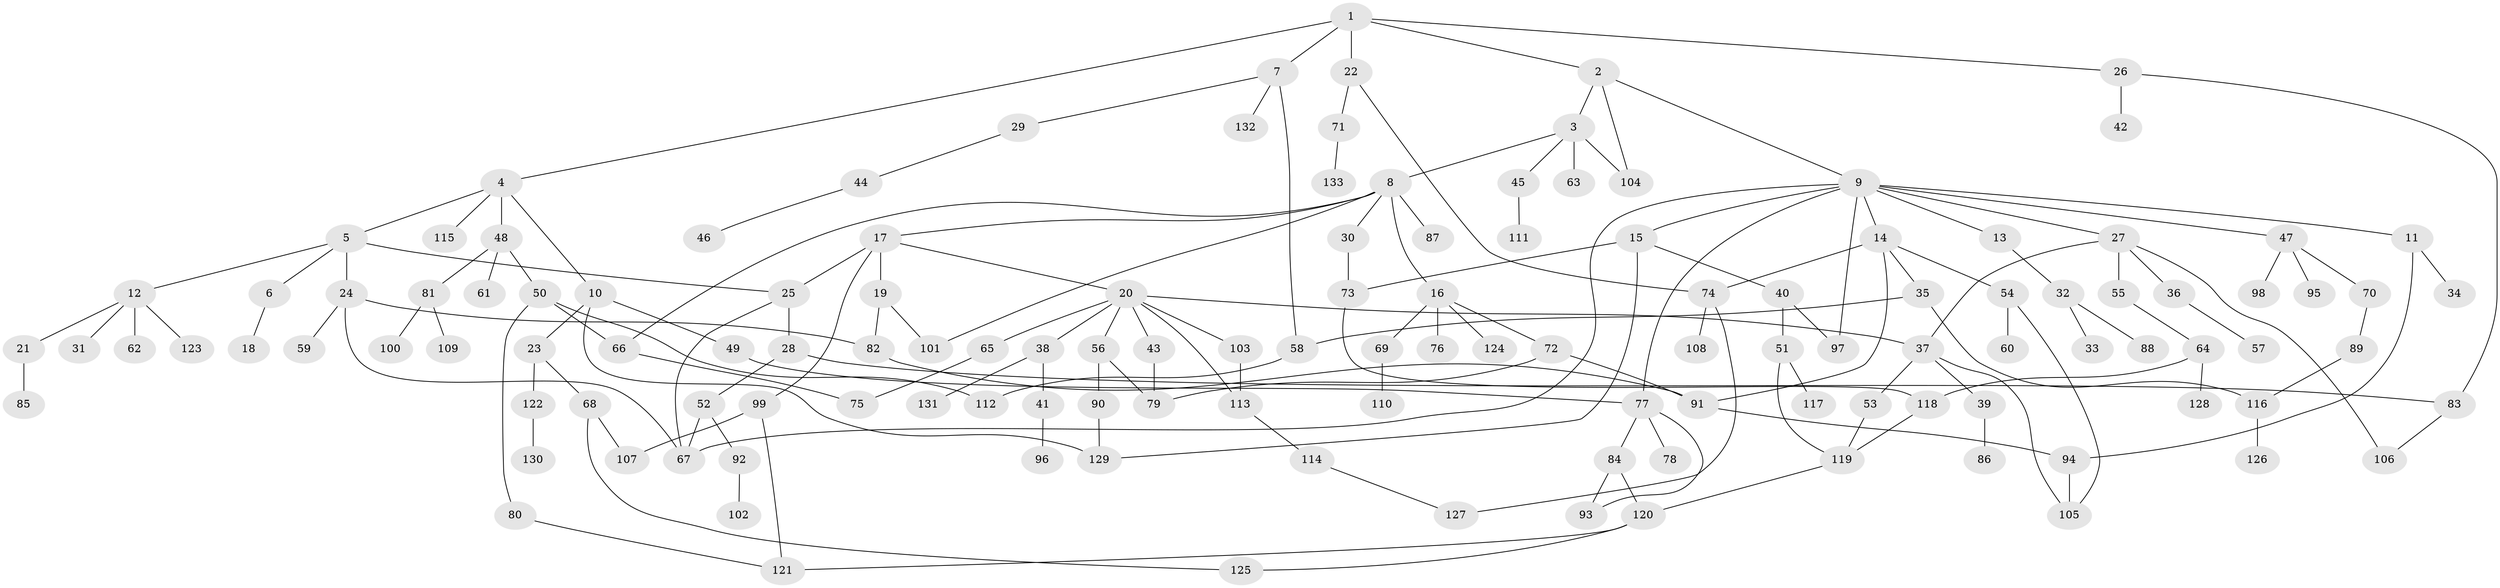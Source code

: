 // coarse degree distribution, {10: 0.025, 7: 0.05, 1: 0.275, 4: 0.1, 3: 0.2, 14: 0.025, 2: 0.2, 6: 0.1, 5: 0.025}
// Generated by graph-tools (version 1.1) at 2025/49/03/04/25 22:49:13]
// undirected, 133 vertices, 171 edges
graph export_dot {
  node [color=gray90,style=filled];
  1;
  2;
  3;
  4;
  5;
  6;
  7;
  8;
  9;
  10;
  11;
  12;
  13;
  14;
  15;
  16;
  17;
  18;
  19;
  20;
  21;
  22;
  23;
  24;
  25;
  26;
  27;
  28;
  29;
  30;
  31;
  32;
  33;
  34;
  35;
  36;
  37;
  38;
  39;
  40;
  41;
  42;
  43;
  44;
  45;
  46;
  47;
  48;
  49;
  50;
  51;
  52;
  53;
  54;
  55;
  56;
  57;
  58;
  59;
  60;
  61;
  62;
  63;
  64;
  65;
  66;
  67;
  68;
  69;
  70;
  71;
  72;
  73;
  74;
  75;
  76;
  77;
  78;
  79;
  80;
  81;
  82;
  83;
  84;
  85;
  86;
  87;
  88;
  89;
  90;
  91;
  92;
  93;
  94;
  95;
  96;
  97;
  98;
  99;
  100;
  101;
  102;
  103;
  104;
  105;
  106;
  107;
  108;
  109;
  110;
  111;
  112;
  113;
  114;
  115;
  116;
  117;
  118;
  119;
  120;
  121;
  122;
  123;
  124;
  125;
  126;
  127;
  128;
  129;
  130;
  131;
  132;
  133;
  1 -- 2;
  1 -- 4;
  1 -- 7;
  1 -- 22;
  1 -- 26;
  2 -- 3;
  2 -- 9;
  2 -- 104;
  3 -- 8;
  3 -- 45;
  3 -- 63;
  3 -- 104;
  4 -- 5;
  4 -- 10;
  4 -- 48;
  4 -- 115;
  5 -- 6;
  5 -- 12;
  5 -- 24;
  5 -- 25;
  6 -- 18;
  7 -- 29;
  7 -- 58;
  7 -- 132;
  8 -- 16;
  8 -- 17;
  8 -- 30;
  8 -- 66;
  8 -- 87;
  8 -- 101;
  9 -- 11;
  9 -- 13;
  9 -- 14;
  9 -- 15;
  9 -- 27;
  9 -- 47;
  9 -- 67;
  9 -- 77;
  9 -- 97;
  10 -- 23;
  10 -- 49;
  10 -- 129;
  11 -- 34;
  11 -- 94;
  12 -- 21;
  12 -- 31;
  12 -- 62;
  12 -- 123;
  13 -- 32;
  14 -- 35;
  14 -- 54;
  14 -- 74;
  14 -- 91;
  15 -- 40;
  15 -- 129;
  15 -- 73;
  16 -- 69;
  16 -- 72;
  16 -- 76;
  16 -- 124;
  17 -- 19;
  17 -- 20;
  17 -- 99;
  17 -- 25;
  19 -- 82;
  19 -- 101;
  20 -- 37;
  20 -- 38;
  20 -- 43;
  20 -- 56;
  20 -- 65;
  20 -- 103;
  20 -- 113;
  21 -- 85;
  22 -- 71;
  22 -- 74;
  23 -- 68;
  23 -- 122;
  24 -- 59;
  24 -- 82;
  24 -- 67;
  25 -- 28;
  25 -- 67;
  26 -- 42;
  26 -- 83;
  27 -- 36;
  27 -- 55;
  27 -- 106;
  27 -- 37;
  28 -- 52;
  28 -- 83;
  29 -- 44;
  30 -- 73;
  32 -- 33;
  32 -- 88;
  35 -- 116;
  35 -- 58;
  36 -- 57;
  37 -- 39;
  37 -- 53;
  37 -- 105;
  38 -- 41;
  38 -- 131;
  39 -- 86;
  40 -- 51;
  40 -- 97;
  41 -- 96;
  43 -- 79;
  44 -- 46;
  45 -- 111;
  47 -- 70;
  47 -- 95;
  47 -- 98;
  48 -- 50;
  48 -- 61;
  48 -- 81;
  49 -- 77;
  50 -- 80;
  50 -- 112;
  50 -- 66;
  51 -- 117;
  51 -- 119;
  52 -- 92;
  52 -- 67;
  53 -- 119;
  54 -- 60;
  54 -- 105;
  55 -- 64;
  56 -- 90;
  56 -- 79;
  58 -- 112;
  64 -- 118;
  64 -- 128;
  65 -- 75;
  66 -- 75;
  68 -- 107;
  68 -- 125;
  69 -- 110;
  70 -- 89;
  71 -- 133;
  72 -- 79;
  72 -- 91;
  73 -- 118;
  74 -- 108;
  74 -- 127;
  77 -- 78;
  77 -- 84;
  77 -- 93;
  80 -- 121;
  81 -- 100;
  81 -- 109;
  82 -- 91;
  83 -- 106;
  84 -- 120;
  84 -- 93;
  89 -- 116;
  90 -- 129;
  91 -- 94;
  92 -- 102;
  94 -- 105;
  99 -- 121;
  99 -- 107;
  103 -- 113;
  113 -- 114;
  114 -- 127;
  116 -- 126;
  118 -- 119;
  119 -- 120;
  120 -- 125;
  120 -- 121;
  122 -- 130;
}
